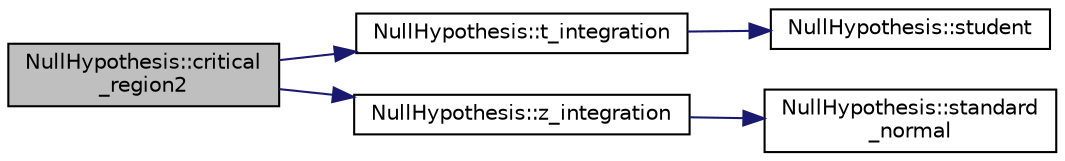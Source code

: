 digraph "NullHypothesis::critical_region2"
{
  edge [fontname="Helvetica",fontsize="10",labelfontname="Helvetica",labelfontsize="10"];
  node [fontname="Helvetica",fontsize="10",shape=record];
  rankdir="LR";
  Node8 [label="NullHypothesis::critical\l_region2",height=0.2,width=0.4,color="black", fillcolor="grey75", style="filled", fontcolor="black"];
  Node8 -> Node9 [color="midnightblue",fontsize="10",style="solid",fontname="Helvetica"];
  Node9 [label="NullHypothesis::t_integration",height=0.2,width=0.4,color="black", fillcolor="white", style="filled",URL="$class_null_hypothesis.html#a4e68aa128daae99c28f823a76880c0e7"];
  Node9 -> Node10 [color="midnightblue",fontsize="10",style="solid",fontname="Helvetica"];
  Node10 [label="NullHypothesis::student",height=0.2,width=0.4,color="black", fillcolor="white", style="filled",URL="$class_null_hypothesis.html#ac2f7fea7c37aaa928ef8f2ef13250059"];
  Node8 -> Node11 [color="midnightblue",fontsize="10",style="solid",fontname="Helvetica"];
  Node11 [label="NullHypothesis::z_integration",height=0.2,width=0.4,color="black", fillcolor="white", style="filled",URL="$class_null_hypothesis.html#af96113404ab90237dead92cccf25bd5a"];
  Node11 -> Node12 [color="midnightblue",fontsize="10",style="solid",fontname="Helvetica"];
  Node12 [label="NullHypothesis::standard\l_normal",height=0.2,width=0.4,color="black", fillcolor="white", style="filled",URL="$class_null_hypothesis.html#a4700d641cf47cb33fd053a9635510161"];
}
